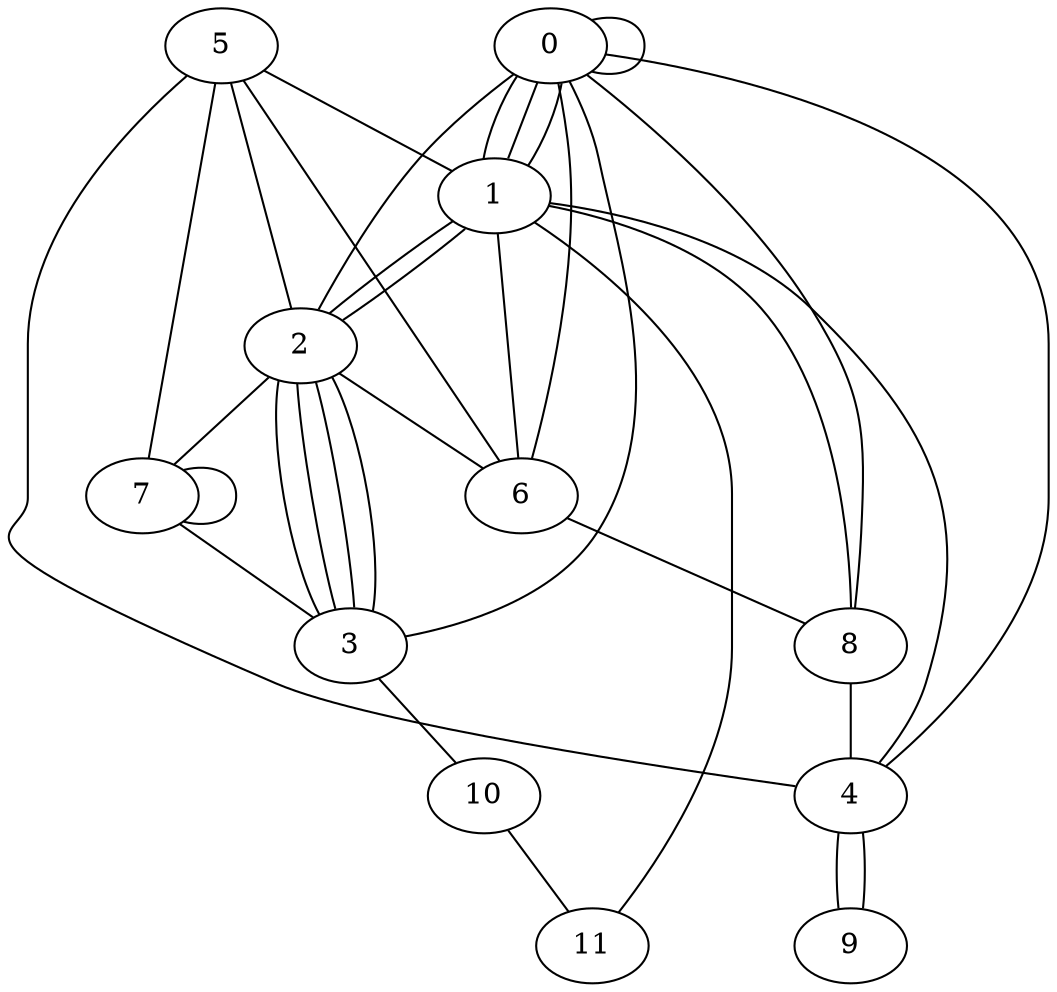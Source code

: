 graph G {
0;
1;
2;
3;
4;
5;
6;
7;
8;
9;
10;
11;
5--6 ;
3--2 ;
3--0 ;
8--4 ;
1--8 ;
5--7 ;
2--3 ;
6--0 ;
6--1 ;
3--2 ;
5--2 ;
5--1 ;
0--0 ;
7--7 ;
1--2 ;
1--0 ;
9--4 ;
0--8 ;
10--11 ;
7--3 ;
5--4 ;
1--2 ;
0--4 ;
3--2 ;
2--7 ;
0--1 ;
2--6 ;
6--8 ;
2--0 ;
3--10 ;
1--0 ;
4--9 ;
1--4 ;
1--11 ;
}
